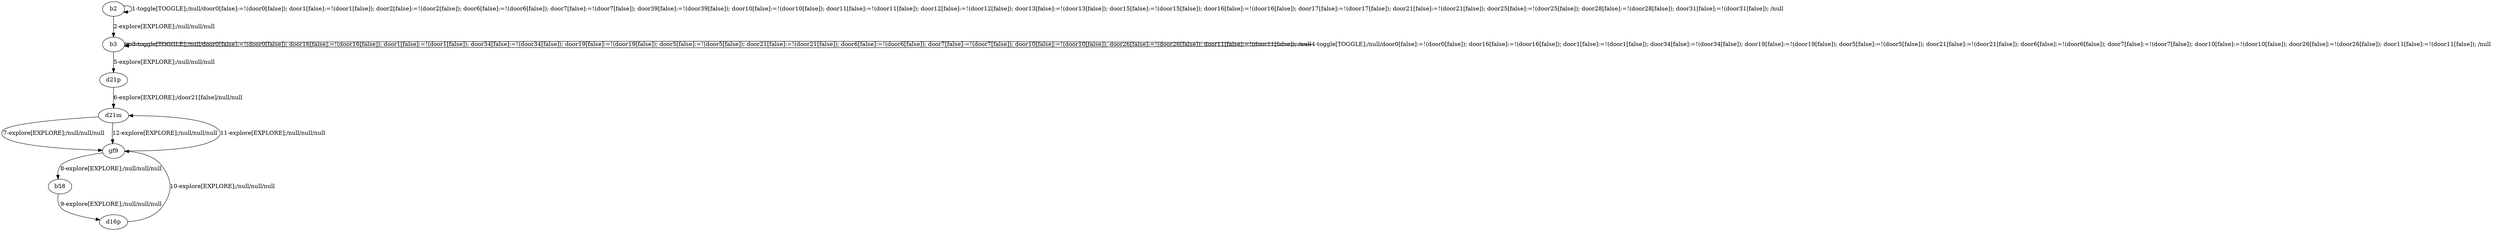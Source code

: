 # Total number of goals covered by this test: 4
# gf9 --> b58
# b58 --> d16p
# gf9 --> d21m
# d16p --> gf9

digraph g {
"b2" -> "b2" [label = "1-toggle[TOGGLE];/null/door0[false]:=!(door0[false]); door1[false]:=!(door1[false]); door2[false]:=!(door2[false]); door6[false]:=!(door6[false]); door7[false]:=!(door7[false]); door39[false]:=!(door39[false]); door10[false]:=!(door10[false]); door11[false]:=!(door11[false]); door12[false]:=!(door12[false]); door13[false]:=!(door13[false]); door15[false]:=!(door15[false]); door16[false]:=!(door16[false]); door17[false]:=!(door17[false]); door21[false]:=!(door21[false]); door25[false]:=!(door25[false]); door28[false]:=!(door28[false]); door31[false]:=!(door31[false]); /null"];
"b2" -> "b3" [label = "2-explore[EXPLORE];/null/null/null"];
"b3" -> "b3" [label = "3-toggle[TOGGLE];/null/door0[false]:=!(door0[false]); door16[false]:=!(door16[false]); door1[false]:=!(door1[false]); door34[false]:=!(door34[false]); door19[false]:=!(door19[false]); door5[false]:=!(door5[false]); door21[false]:=!(door21[false]); door6[false]:=!(door6[false]); door7[false]:=!(door7[false]); door10[false]:=!(door10[false]); door26[false]:=!(door26[false]); door11[false]:=!(door11[false]); /null"];
"b3" -> "b3" [label = "4-toggle[TOGGLE];/null/door0[false]:=!(door0[false]); door16[false]:=!(door16[false]); door1[false]:=!(door1[false]); door34[false]:=!(door34[false]); door19[false]:=!(door19[false]); door5[false]:=!(door5[false]); door21[false]:=!(door21[false]); door6[false]:=!(door6[false]); door7[false]:=!(door7[false]); door10[false]:=!(door10[false]); door26[false]:=!(door26[false]); door11[false]:=!(door11[false]); /null"];
"b3" -> "d21p" [label = "5-explore[EXPLORE];/null/null/null"];
"d21p" -> "d21m" [label = "6-explore[EXPLORE];/door21[false]/null/null"];
"d21m" -> "gf9" [label = "7-explore[EXPLORE];/null/null/null"];
"gf9" -> "b58" [label = "8-explore[EXPLORE];/null/null/null"];
"b58" -> "d16p" [label = "9-explore[EXPLORE];/null/null/null"];
"d16p" -> "gf9" [label = "10-explore[EXPLORE];/null/null/null"];
"gf9" -> "d21m" [label = "11-explore[EXPLORE];/null/null/null"];
"d21m" -> "gf9" [label = "12-explore[EXPLORE];/null/null/null"];
}